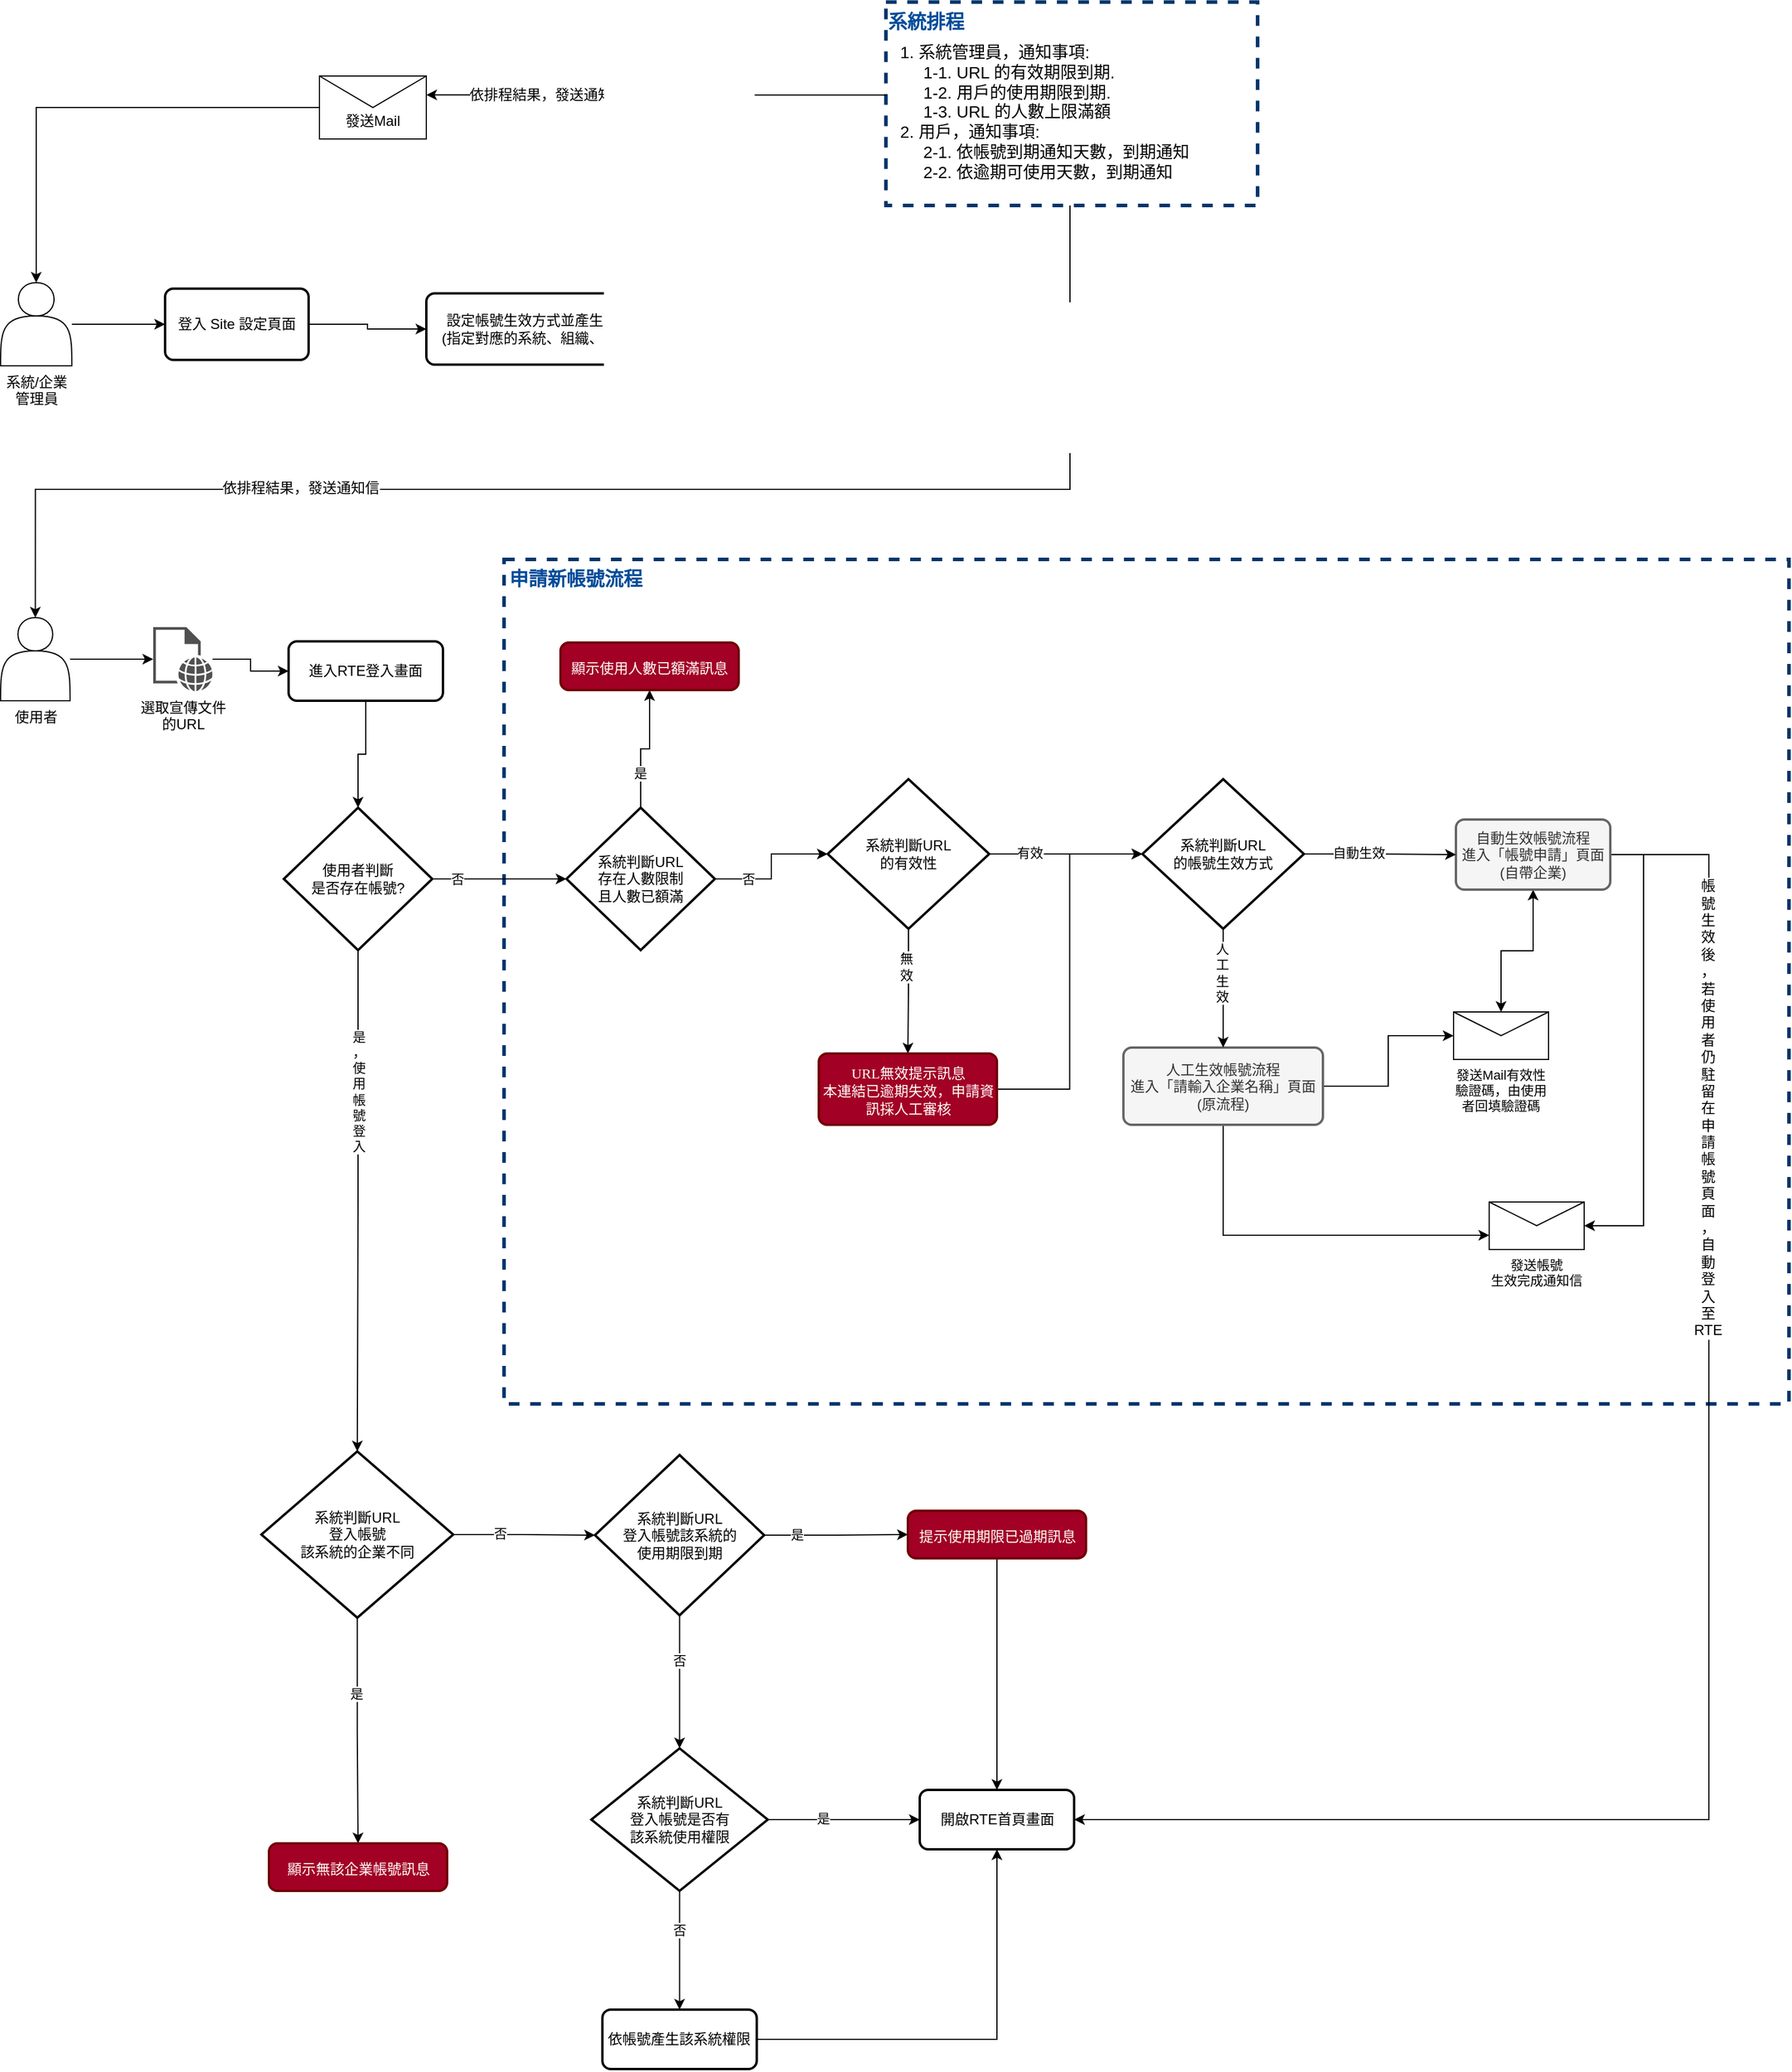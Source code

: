 <mxfile version="20.3.0" type="device"><diagram id="VRIGMJ6ZwQBRCALjzDT7" name="作業流程"><mxGraphModel dx="1422" dy="865" grid="1" gridSize="10" guides="1" tooltips="1" connect="1" arrows="1" fold="1" page="1" pageScale="1" pageWidth="827" pageHeight="1169" math="0" shadow="0"><root><mxCell id="0"/><mxCell id="1" parent="0"/><mxCell id="0tRcdQWFn-pDPUjSMVsq-1" value="&lt;span style=&quot;background-color: rgb(255, 255, 255); font-size: 16px;&quot;&gt;申請新帳號流程&lt;/span&gt;" style="rounded=0;whiteSpace=wrap;html=1;strokeColor=#00356B;strokeWidth=3;fontFamily=Helvetica;fontSize=16;fontColor=#004C99;fillColor=none;dashed=1;align=left;verticalAlign=top;spacingLeft=3;fontStyle=1" vertex="1" parent="1"><mxGeometry x="465.44" y="510" width="1082" height="711" as="geometry"/></mxCell><mxCell id="0tRcdQWFn-pDPUjSMVsq-2" style="edgeStyle=orthogonalEdgeStyle;rounded=0;orthogonalLoop=1;jettySize=auto;html=1;entryX=0.5;entryY=0;entryDx=0;entryDy=0;fontFamily=Helvetica;fontSize=12;fontColor=#000000;startArrow=none;startFill=0;endArrow=classic;endFill=1;elbow=vertical;exitX=0.5;exitY=1;exitDx=0;exitDy=0;" edge="1" parent="1" source="0tRcdQWFn-pDPUjSMVsq-69" target="0tRcdQWFn-pDPUjSMVsq-11"><mxGeometry relative="1" as="geometry"><Array as="points"><mxPoint x="942" y="202"/><mxPoint x="942" y="451"/><mxPoint x="71" y="451"/></Array></mxGeometry></mxCell><mxCell id="0tRcdQWFn-pDPUjSMVsq-3" value="依排程結果，發送通知信" style="edgeLabel;html=1;align=center;verticalAlign=middle;resizable=0;points=[];fontSize=12;fontFamily=Helvetica;fontColor=#000000;" vertex="1" connectable="0" parent="0tRcdQWFn-pDPUjSMVsq-2"><mxGeometry x="0.463" y="-1" relative="1" as="geometry"><mxPoint as="offset"/></mxGeometry></mxCell><mxCell id="0tRcdQWFn-pDPUjSMVsq-4" value="系統排程" style="rounded=0;whiteSpace=wrap;html=1;strokeColor=#00356B;dashed=1;strokeWidth=3;align=left;verticalAlign=top;fontSize=16;fontStyle=1;fillColor=default;fontColor=#004C99;" vertex="1" parent="1"><mxGeometry x="787" y="40.75" width="313" height="171.25" as="geometry"/></mxCell><mxCell id="0tRcdQWFn-pDPUjSMVsq-5" value="設定帳號生效方式並產生URL&lt;br&gt;(指定對應的系統、組織、角色)" style="rounded=1;whiteSpace=wrap;html=1;absoluteArcSize=1;arcSize=14;strokeWidth=2;" vertex="1" parent="1"><mxGeometry x="400" y="286" width="190" height="60" as="geometry"/></mxCell><mxCell id="0tRcdQWFn-pDPUjSMVsq-6" style="edgeStyle=orthogonalEdgeStyle;rounded=0;orthogonalLoop=1;jettySize=auto;html=1;entryX=0;entryY=0.5;entryDx=0;entryDy=0;startArrow=none;startFill=0;" edge="1" parent="1" source="0tRcdQWFn-pDPUjSMVsq-7" target="0tRcdQWFn-pDPUjSMVsq-9"><mxGeometry relative="1" as="geometry"/></mxCell><mxCell id="0tRcdQWFn-pDPUjSMVsq-7" value="系統/企業&lt;br&gt;管理員" style="shape=actor;whiteSpace=wrap;html=1;verticalAlign=top;labelPosition=center;verticalLabelPosition=bottom;align=center;" vertex="1" parent="1"><mxGeometry x="41.5" y="277" width="60" height="70" as="geometry"/></mxCell><mxCell id="0tRcdQWFn-pDPUjSMVsq-8" style="edgeStyle=orthogonalEdgeStyle;rounded=0;orthogonalLoop=1;jettySize=auto;html=1;entryX=0;entryY=0.5;entryDx=0;entryDy=0;fontSize=11;startArrow=none;startFill=0;endArrow=classic;endFill=1;elbow=vertical;" edge="1" parent="1" source="0tRcdQWFn-pDPUjSMVsq-9" target="0tRcdQWFn-pDPUjSMVsq-5"><mxGeometry relative="1" as="geometry"/></mxCell><mxCell id="0tRcdQWFn-pDPUjSMVsq-9" value="登入 Site 設定頁面" style="rounded=1;whiteSpace=wrap;html=1;absoluteArcSize=1;arcSize=14;strokeWidth=2;" vertex="1" parent="1"><mxGeometry x="180" y="282" width="120.88" height="60" as="geometry"/></mxCell><mxCell id="0tRcdQWFn-pDPUjSMVsq-10" style="edgeStyle=orthogonalEdgeStyle;rounded=0;orthogonalLoop=1;jettySize=auto;html=1;startArrow=none;startFill=0;" edge="1" parent="1" source="0tRcdQWFn-pDPUjSMVsq-11" target="0tRcdQWFn-pDPUjSMVsq-68"><mxGeometry relative="1" as="geometry"/></mxCell><mxCell id="0tRcdQWFn-pDPUjSMVsq-11" value="使用者" style="shape=actor;whiteSpace=wrap;html=1;verticalAlign=top;labelPosition=center;verticalLabelPosition=bottom;align=center;" vertex="1" parent="1"><mxGeometry x="41.5" y="559" width="58.5" height="70" as="geometry"/></mxCell><mxCell id="0tRcdQWFn-pDPUjSMVsq-12" style="edgeStyle=orthogonalEdgeStyle;rounded=0;orthogonalLoop=1;jettySize=auto;html=1;startArrow=none;startFill=0;endArrow=classic;endFill=1;" edge="1" parent="1" source="0tRcdQWFn-pDPUjSMVsq-13" target="0tRcdQWFn-pDPUjSMVsq-18"><mxGeometry relative="1" as="geometry"/></mxCell><mxCell id="0tRcdQWFn-pDPUjSMVsq-13" value="進入RTE登入畫面" style="rounded=1;whiteSpace=wrap;html=1;absoluteArcSize=1;arcSize=14;strokeWidth=2;" vertex="1" parent="1"><mxGeometry x="284" y="579" width="130" height="50" as="geometry"/></mxCell><mxCell id="0tRcdQWFn-pDPUjSMVsq-14" style="edgeStyle=orthogonalEdgeStyle;rounded=0;orthogonalLoop=1;jettySize=auto;html=1;startArrow=none;startFill=0;endArrow=classic;endFill=1;" edge="1" parent="1" source="0tRcdQWFn-pDPUjSMVsq-18" target="0tRcdQWFn-pDPUjSMVsq-28"><mxGeometry relative="1" as="geometry"/></mxCell><mxCell id="0tRcdQWFn-pDPUjSMVsq-15" value="否" style="edgeLabel;html=1;align=center;verticalAlign=middle;resizable=0;points=[];fontSize=11;" vertex="1" connectable="0" parent="0tRcdQWFn-pDPUjSMVsq-14"><mxGeometry x="-0.374" y="-1" relative="1" as="geometry"><mxPoint x="-15" y="-1" as="offset"/></mxGeometry></mxCell><mxCell id="0tRcdQWFn-pDPUjSMVsq-16" style="edgeStyle=orthogonalEdgeStyle;rounded=0;orthogonalLoop=1;jettySize=auto;html=1;fontSize=11;startArrow=none;startFill=0;endArrow=classic;endFill=1;elbow=vertical;entryX=0.5;entryY=0;entryDx=0;entryDy=0;entryPerimeter=0;" edge="1" parent="1" source="0tRcdQWFn-pDPUjSMVsq-18" target="0tRcdQWFn-pDPUjSMVsq-51"><mxGeometry relative="1" as="geometry"><mxPoint x="339.3" y="936" as="targetPoint"/></mxGeometry></mxCell><mxCell id="0tRcdQWFn-pDPUjSMVsq-17" value="是&lt;br&gt;，&lt;br&gt;使&lt;br&gt;用&lt;br&gt;帳&lt;br&gt;號&lt;br&gt;登&lt;br&gt;入" style="edgeLabel;html=1;align=center;verticalAlign=middle;resizable=0;points=[];fontSize=11;" vertex="1" connectable="0" parent="0tRcdQWFn-pDPUjSMVsq-16"><mxGeometry x="-0.67" relative="1" as="geometry"><mxPoint y="49" as="offset"/></mxGeometry></mxCell><mxCell id="0tRcdQWFn-pDPUjSMVsq-18" value="使用者判斷&lt;br&gt;是否存在帳號?" style="strokeWidth=2;html=1;shape=mxgraph.flowchart.decision;whiteSpace=wrap;" vertex="1" parent="1"><mxGeometry x="280" y="719" width="125" height="120" as="geometry"/></mxCell><mxCell id="0tRcdQWFn-pDPUjSMVsq-19" style="edgeStyle=orthogonalEdgeStyle;rounded=0;orthogonalLoop=1;jettySize=auto;html=1;fontSize=11;fontColor=#000000;startArrow=classic;startFill=1;endArrow=classic;endFill=1;elbow=vertical;" edge="1" parent="1" source="0tRcdQWFn-pDPUjSMVsq-23" target="0tRcdQWFn-pDPUjSMVsq-63"><mxGeometry relative="1" as="geometry"/></mxCell><mxCell id="0tRcdQWFn-pDPUjSMVsq-20" style="edgeStyle=orthogonalEdgeStyle;rounded=0;orthogonalLoop=1;jettySize=auto;html=1;entryX=1;entryY=0.5;entryDx=0;entryDy=0;fontSize=12;fontColor=#000000;startArrow=none;startFill=0;endArrow=classic;endFill=1;elbow=vertical;exitX=1;exitY=0.5;exitDx=0;exitDy=0;" edge="1" parent="1" source="0tRcdQWFn-pDPUjSMVsq-23" target="0tRcdQWFn-pDPUjSMVsq-54"><mxGeometry relative="1" as="geometry"><Array as="points"><mxPoint x="1480" y="759"/><mxPoint x="1480" y="1571"/></Array></mxGeometry></mxCell><mxCell id="0tRcdQWFn-pDPUjSMVsq-21" value="帳&lt;br&gt;號&lt;br&gt;生&lt;br&gt;效&lt;br&gt;後&lt;br&gt;，&lt;br&gt;若&lt;br&gt;使&lt;br&gt;用&lt;br&gt;者&lt;br&gt;仍&lt;br&gt;駐&lt;br&gt;留&lt;br&gt;在&lt;br&gt;申&lt;br&gt;請&lt;br&gt;帳&lt;br&gt;號&lt;br&gt;頁&lt;br&gt;面&lt;br&gt;，&lt;br&gt;自&lt;br&gt;動&lt;br&gt;登&lt;br&gt;入&lt;br&gt;至&lt;br&gt;RTE" style="edgeLabel;html=1;align=center;verticalAlign=middle;resizable=0;points=[];fontSize=12;fontColor=#000000;" vertex="1" connectable="0" parent="0tRcdQWFn-pDPUjSMVsq-20"><mxGeometry x="-0.589" relative="1" as="geometry"><mxPoint x="-1" y="2" as="offset"/></mxGeometry></mxCell><mxCell id="0tRcdQWFn-pDPUjSMVsq-22" style="edgeStyle=orthogonalEdgeStyle;rounded=0;orthogonalLoop=1;jettySize=auto;html=1;entryX=1;entryY=0.5;entryDx=0;entryDy=0;fontSize=12;fontColor=#000000;startArrow=none;startFill=0;endArrow=classic;endFill=1;elbow=vertical;exitX=1;exitY=0.5;exitDx=0;exitDy=0;" edge="1" parent="1" source="0tRcdQWFn-pDPUjSMVsq-23" target="0tRcdQWFn-pDPUjSMVsq-64"><mxGeometry relative="1" as="geometry"><Array as="points"><mxPoint x="1425" y="759"/><mxPoint x="1425" y="1071"/></Array></mxGeometry></mxCell><mxCell id="0tRcdQWFn-pDPUjSMVsq-23" value="自動生效帳號流程&lt;br&gt;進入「帳號申請」頁面&lt;br&gt;(自帶企業)" style="rounded=1;whiteSpace=wrap;html=1;absoluteArcSize=1;arcSize=14;strokeWidth=2;fillColor=#f5f5f5;fontColor=#333333;strokeColor=#666666;" vertex="1" parent="1"><mxGeometry x="1267" y="729" width="130" height="59" as="geometry"/></mxCell><mxCell id="0tRcdQWFn-pDPUjSMVsq-24" style="edgeStyle=orthogonalEdgeStyle;rounded=0;orthogonalLoop=1;jettySize=auto;html=1;entryX=0;entryY=0.5;entryDx=0;entryDy=0;entryPerimeter=0;fontSize=11;fontColor=#000000;startArrow=none;startFill=0;endArrow=classic;endFill=1;elbow=vertical;" edge="1" parent="1" source="0tRcdQWFn-pDPUjSMVsq-28" target="0tRcdQWFn-pDPUjSMVsq-40"><mxGeometry relative="1" as="geometry"/></mxCell><mxCell id="0tRcdQWFn-pDPUjSMVsq-25" value="否" style="edgeLabel;html=1;align=center;verticalAlign=middle;resizable=0;points=[];fontSize=11;fontColor=#000000;" vertex="1" connectable="0" parent="0tRcdQWFn-pDPUjSMVsq-24"><mxGeometry x="-0.281" relative="1" as="geometry"><mxPoint x="-14" as="offset"/></mxGeometry></mxCell><mxCell id="0tRcdQWFn-pDPUjSMVsq-26" style="edgeStyle=orthogonalEdgeStyle;rounded=0;orthogonalLoop=1;jettySize=auto;html=1;fontSize=11;fontColor=#000000;startArrow=none;startFill=0;endArrow=classic;endFill=1;elbow=vertical;" edge="1" parent="1" source="0tRcdQWFn-pDPUjSMVsq-28" target="0tRcdQWFn-pDPUjSMVsq-41"><mxGeometry relative="1" as="geometry"/></mxCell><mxCell id="0tRcdQWFn-pDPUjSMVsq-27" value="是" style="edgeLabel;html=1;align=center;verticalAlign=middle;resizable=0;points=[];fontSize=11;fontColor=#000000;" vertex="1" connectable="0" parent="0tRcdQWFn-pDPUjSMVsq-26"><mxGeometry x="-0.343" y="-1" relative="1" as="geometry"><mxPoint x="-2" y="6" as="offset"/></mxGeometry></mxCell><mxCell id="0tRcdQWFn-pDPUjSMVsq-28" value="系統判斷URL&lt;br&gt;存在人數限制&lt;br&gt;且人數已額滿" style="strokeWidth=2;html=1;shape=mxgraph.flowchart.decision;whiteSpace=wrap;" vertex="1" parent="1"><mxGeometry x="518" y="719" width="125" height="120" as="geometry"/></mxCell><mxCell id="0tRcdQWFn-pDPUjSMVsq-29" style="edgeStyle=orthogonalEdgeStyle;rounded=0;orthogonalLoop=1;jettySize=auto;html=1;entryX=0;entryY=0.7;entryDx=0;entryDy=0;exitX=0.5;exitY=1;exitDx=0;exitDy=0;" edge="1" parent="1" source="0tRcdQWFn-pDPUjSMVsq-31" target="0tRcdQWFn-pDPUjSMVsq-64"><mxGeometry relative="1" as="geometry"/></mxCell><mxCell id="0tRcdQWFn-pDPUjSMVsq-30" style="edgeStyle=orthogonalEdgeStyle;rounded=0;orthogonalLoop=1;jettySize=auto;html=1;" edge="1" parent="1" source="0tRcdQWFn-pDPUjSMVsq-31" target="0tRcdQWFn-pDPUjSMVsq-63"><mxGeometry relative="1" as="geometry"/></mxCell><mxCell id="0tRcdQWFn-pDPUjSMVsq-31" value="人工生效帳號流程&lt;br&gt;進入「請輸入企業名稱」頁面&lt;br&gt;(原流程)" style="rounded=1;whiteSpace=wrap;html=1;absoluteArcSize=1;arcSize=14;strokeWidth=2;fillColor=#f5f5f5;fontColor=#333333;strokeColor=#666666;" vertex="1" parent="1"><mxGeometry x="987" y="921" width="168" height="65" as="geometry"/></mxCell><mxCell id="0tRcdQWFn-pDPUjSMVsq-32" style="edgeStyle=orthogonalEdgeStyle;rounded=0;orthogonalLoop=1;jettySize=auto;html=1;entryX=1;entryY=0.3;entryDx=0;entryDy=0;startArrow=none;startFill=0;endArrow=classic;endFill=1;elbow=vertical;exitX=0.002;exitY=0.457;exitDx=0;exitDy=0;exitPerimeter=0;" edge="1" parent="1" source="0tRcdQWFn-pDPUjSMVsq-4" target="0tRcdQWFn-pDPUjSMVsq-35"><mxGeometry relative="1" as="geometry"><mxPoint x="1025" y="138.5" as="sourcePoint"/></mxGeometry></mxCell><mxCell id="0tRcdQWFn-pDPUjSMVsq-33" value="依排程結果，發送通知信" style="edgeLabel;html=1;align=center;verticalAlign=middle;resizable=0;points=[];fontSize=12;fontFamily=Helvetica;fontColor=#000000;" vertex="1" connectable="0" parent="0tRcdQWFn-pDPUjSMVsq-32"><mxGeometry x="0.44" y="3" relative="1" as="geometry"><mxPoint x="-7" y="-3" as="offset"/></mxGeometry></mxCell><mxCell id="0tRcdQWFn-pDPUjSMVsq-34" style="edgeStyle=orthogonalEdgeStyle;rounded=0;orthogonalLoop=1;jettySize=auto;html=1;entryX=0.5;entryY=0;entryDx=0;entryDy=0;fontSize=11;fontColor=#000000;startArrow=none;startFill=0;endArrow=classic;endFill=1;elbow=vertical;" edge="1" parent="1" source="0tRcdQWFn-pDPUjSMVsq-35" target="0tRcdQWFn-pDPUjSMVsq-7"><mxGeometry relative="1" as="geometry"/></mxCell><mxCell id="0tRcdQWFn-pDPUjSMVsq-35" value="發送Mail" style="shape=message;html=1;whiteSpace=wrap;html=1;outlineConnect=0;strokeColor=default;spacingTop=22;" vertex="1" parent="1"><mxGeometry x="310" y="103" width="90" height="53" as="geometry"/></mxCell><mxCell id="0tRcdQWFn-pDPUjSMVsq-36" style="edgeStyle=orthogonalEdgeStyle;rounded=0;orthogonalLoop=1;jettySize=auto;html=1;entryX=0;entryY=0.5;entryDx=0;entryDy=0;entryPerimeter=0;" edge="1" parent="1" source="0tRcdQWFn-pDPUjSMVsq-40" target="0tRcdQWFn-pDPUjSMVsq-76"><mxGeometry relative="1" as="geometry"/></mxCell><mxCell id="0tRcdQWFn-pDPUjSMVsq-37" value="有效" style="edgeLabel;html=1;align=center;verticalAlign=middle;resizable=0;points=[];" vertex="1" connectable="0" parent="0tRcdQWFn-pDPUjSMVsq-36"><mxGeometry x="-0.253" relative="1" as="geometry"><mxPoint x="-14" y="-1" as="offset"/></mxGeometry></mxCell><mxCell id="0tRcdQWFn-pDPUjSMVsq-38" style="edgeStyle=orthogonalEdgeStyle;rounded=0;orthogonalLoop=1;jettySize=auto;html=1;entryX=0.5;entryY=0;entryDx=0;entryDy=0;" edge="1" parent="1" source="0tRcdQWFn-pDPUjSMVsq-40" target="0tRcdQWFn-pDPUjSMVsq-71"><mxGeometry relative="1" as="geometry"/></mxCell><mxCell id="0tRcdQWFn-pDPUjSMVsq-39" value="無&lt;br&gt;效" style="edgeLabel;html=1;align=center;verticalAlign=middle;resizable=0;points=[];" vertex="1" connectable="0" parent="0tRcdQWFn-pDPUjSMVsq-38"><mxGeometry x="-0.708" y="2" relative="1" as="geometry"><mxPoint x="-4" y="16" as="offset"/></mxGeometry></mxCell><mxCell id="0tRcdQWFn-pDPUjSMVsq-40" value="系統判斷URL&lt;br&gt;的有效性" style="strokeWidth=2;html=1;shape=mxgraph.flowchart.decision;whiteSpace=wrap;" vertex="1" parent="1"><mxGeometry x="738" y="695" width="136" height="126" as="geometry"/></mxCell><mxCell id="0tRcdQWFn-pDPUjSMVsq-41" value="&lt;p style=&quot;line-height: normal ; margin: 0pt 0in ; text-indent: 0in ; word-break: normal ; font-size: 12px&quot;&gt;&lt;font face=&quot;calibri&quot;&gt;顯示使用人數已額滿訊息&lt;/font&gt;&lt;/p&gt;" style="rounded=1;whiteSpace=wrap;html=1;absoluteArcSize=1;arcSize=14;strokeWidth=2;fillColor=#a20025;fontSize=12;align=center;strokeColor=#6F0000;fontColor=#ffffff;" vertex="1" parent="1"><mxGeometry x="513" y="580" width="150" height="40" as="geometry"/></mxCell><mxCell id="0tRcdQWFn-pDPUjSMVsq-42" style="edgeStyle=orthogonalEdgeStyle;rounded=0;orthogonalLoop=1;jettySize=auto;html=1;entryX=0;entryY=0.5;entryDx=0;entryDy=0;fontSize=11;startArrow=none;startFill=0;endArrow=classic;endFill=1;elbow=vertical;" edge="1" parent="1" source="0tRcdQWFn-pDPUjSMVsq-46" target="0tRcdQWFn-pDPUjSMVsq-53"><mxGeometry relative="1" as="geometry"/></mxCell><mxCell id="0tRcdQWFn-pDPUjSMVsq-43" value="是" style="edgeLabel;html=1;align=center;verticalAlign=middle;resizable=0;points=[];fontSize=11;" vertex="1" connectable="0" parent="0tRcdQWFn-pDPUjSMVsq-42"><mxGeometry x="-0.674" relative="1" as="geometry"><mxPoint x="7" y="-1" as="offset"/></mxGeometry></mxCell><mxCell id="0tRcdQWFn-pDPUjSMVsq-44" style="edgeStyle=orthogonalEdgeStyle;rounded=0;orthogonalLoop=1;jettySize=auto;html=1;fontSize=11;startArrow=none;startFill=0;endArrow=classic;endFill=1;elbow=vertical;" edge="1" parent="1" source="0tRcdQWFn-pDPUjSMVsq-46" target="0tRcdQWFn-pDPUjSMVsq-62"><mxGeometry relative="1" as="geometry"/></mxCell><mxCell id="0tRcdQWFn-pDPUjSMVsq-45" value="否" style="edgeLabel;html=1;align=center;verticalAlign=middle;resizable=0;points=[];fontSize=11;" vertex="1" connectable="0" parent="0tRcdQWFn-pDPUjSMVsq-44"><mxGeometry x="-0.321" y="-1" relative="1" as="geometry"><mxPoint as="offset"/></mxGeometry></mxCell><mxCell id="0tRcdQWFn-pDPUjSMVsq-46" value="系統判斷URL&lt;br&gt;登入帳號該系統的&lt;br&gt;使用期限到期" style="strokeWidth=2;html=1;shape=mxgraph.flowchart.decision;whiteSpace=wrap;" vertex="1" parent="1"><mxGeometry x="542" y="1264" width="142.5" height="135" as="geometry"/></mxCell><mxCell id="0tRcdQWFn-pDPUjSMVsq-47" style="edgeStyle=orthogonalEdgeStyle;rounded=0;orthogonalLoop=1;jettySize=auto;html=1;entryX=0;entryY=0.5;entryDx=0;entryDy=0;entryPerimeter=0;fontSize=11;startArrow=none;startFill=0;endArrow=classic;endFill=1;elbow=vertical;" edge="1" parent="1" source="0tRcdQWFn-pDPUjSMVsq-51" target="0tRcdQWFn-pDPUjSMVsq-46"><mxGeometry relative="1" as="geometry"/></mxCell><mxCell id="0tRcdQWFn-pDPUjSMVsq-48" value="否" style="edgeLabel;html=1;align=center;verticalAlign=middle;resizable=0;points=[];fontSize=11;" vertex="1" connectable="0" parent="0tRcdQWFn-pDPUjSMVsq-47"><mxGeometry x="-0.271" y="2" relative="1" as="geometry"><mxPoint x="-4" y="1" as="offset"/></mxGeometry></mxCell><mxCell id="0tRcdQWFn-pDPUjSMVsq-49" style="edgeStyle=orthogonalEdgeStyle;rounded=0;orthogonalLoop=1;jettySize=auto;html=1;fontSize=11;startArrow=none;startFill=0;endArrow=classic;endFill=1;elbow=vertical;" edge="1" parent="1" source="0tRcdQWFn-pDPUjSMVsq-51" target="0tRcdQWFn-pDPUjSMVsq-55"><mxGeometry relative="1" as="geometry"><mxPoint x="341.88" y="1511" as="targetPoint"/></mxGeometry></mxCell><mxCell id="0tRcdQWFn-pDPUjSMVsq-50" value="是" style="edgeLabel;html=1;align=center;verticalAlign=middle;resizable=0;points=[];fontSize=11;" vertex="1" connectable="0" parent="0tRcdQWFn-pDPUjSMVsq-49"><mxGeometry x="-0.334" y="-1" relative="1" as="geometry"><mxPoint as="offset"/></mxGeometry></mxCell><mxCell id="0tRcdQWFn-pDPUjSMVsq-51" value="系統判斷URL&lt;br&gt;登入帳號&lt;br&gt;該系統的企業不同" style="strokeWidth=2;html=1;shape=mxgraph.flowchart.decision;whiteSpace=wrap;" vertex="1" parent="1"><mxGeometry x="261.13" y="1261" width="161.5" height="140" as="geometry"/></mxCell><mxCell id="0tRcdQWFn-pDPUjSMVsq-52" style="edgeStyle=orthogonalEdgeStyle;rounded=0;orthogonalLoop=1;jettySize=auto;html=1;fontSize=11;startArrow=none;startFill=0;endArrow=classic;endFill=1;elbow=vertical;" edge="1" parent="1" source="0tRcdQWFn-pDPUjSMVsq-53" target="0tRcdQWFn-pDPUjSMVsq-54"><mxGeometry relative="1" as="geometry"/></mxCell><mxCell id="0tRcdQWFn-pDPUjSMVsq-53" value="&lt;p style=&quot;line-height: normal ; margin: 0pt 0in ; text-indent: 0in ; word-break: normal ; font-size: 12px&quot;&gt;&lt;font face=&quot;calibri&quot;&gt;提示使用期限已過期訊息&lt;/font&gt;&lt;/p&gt;" style="rounded=1;whiteSpace=wrap;html=1;absoluteArcSize=1;arcSize=14;strokeWidth=2;fillColor=#a20025;fontSize=12;align=center;strokeColor=#6F0000;fontColor=#ffffff;" vertex="1" parent="1"><mxGeometry x="805.5" y="1311" width="150" height="40" as="geometry"/></mxCell><mxCell id="0tRcdQWFn-pDPUjSMVsq-54" value="開啟RTE首頁畫面" style="rounded=1;whiteSpace=wrap;html=1;absoluteArcSize=1;arcSize=14;strokeWidth=2;" vertex="1" parent="1"><mxGeometry x="815.5" y="1546" width="130" height="50" as="geometry"/></mxCell><mxCell id="0tRcdQWFn-pDPUjSMVsq-55" value="&lt;p style=&quot;line-height: normal ; margin: 0pt 0in ; text-indent: 0in ; word-break: normal ; font-size: 12px&quot;&gt;&lt;font face=&quot;calibri&quot;&gt;顯示無該企業帳號訊息&lt;/font&gt;&lt;/p&gt;" style="rounded=1;whiteSpace=wrap;html=1;absoluteArcSize=1;arcSize=14;strokeWidth=2;fillColor=#a20025;fontSize=12;align=center;strokeColor=#6F0000;fontColor=#ffffff;" vertex="1" parent="1"><mxGeometry x="267.5" y="1591" width="150" height="40" as="geometry"/></mxCell><mxCell id="0tRcdQWFn-pDPUjSMVsq-56" style="edgeStyle=orthogonalEdgeStyle;rounded=0;orthogonalLoop=1;jettySize=auto;html=1;entryX=0.5;entryY=1;entryDx=0;entryDy=0;fontSize=11;startArrow=none;startFill=0;endArrow=classic;endFill=1;elbow=vertical;" edge="1" parent="1" source="0tRcdQWFn-pDPUjSMVsq-57" target="0tRcdQWFn-pDPUjSMVsq-54"><mxGeometry relative="1" as="geometry"/></mxCell><mxCell id="0tRcdQWFn-pDPUjSMVsq-57" value="依帳號產生該系統權限" style="rounded=1;whiteSpace=wrap;html=1;absoluteArcSize=1;arcSize=14;strokeWidth=2;" vertex="1" parent="1"><mxGeometry x="548.25" y="1731" width="130" height="50" as="geometry"/></mxCell><mxCell id="0tRcdQWFn-pDPUjSMVsq-58" style="edgeStyle=orthogonalEdgeStyle;rounded=0;orthogonalLoop=1;jettySize=auto;html=1;fontSize=11;startArrow=none;startFill=0;endArrow=classic;endFill=1;elbow=vertical;" edge="1" parent="1" source="0tRcdQWFn-pDPUjSMVsq-62" target="0tRcdQWFn-pDPUjSMVsq-54"><mxGeometry relative="1" as="geometry"/></mxCell><mxCell id="0tRcdQWFn-pDPUjSMVsq-59" value="是" style="edgeLabel;html=1;align=center;verticalAlign=middle;resizable=0;points=[];fontSize=11;" vertex="1" connectable="0" parent="0tRcdQWFn-pDPUjSMVsq-58"><mxGeometry x="-0.287" y="-2" relative="1" as="geometry"><mxPoint x="1" y="-3" as="offset"/></mxGeometry></mxCell><mxCell id="0tRcdQWFn-pDPUjSMVsq-60" style="edgeStyle=orthogonalEdgeStyle;rounded=0;orthogonalLoop=1;jettySize=auto;html=1;entryX=0.5;entryY=0;entryDx=0;entryDy=0;fontSize=11;startArrow=none;startFill=0;endArrow=classic;endFill=1;elbow=vertical;" edge="1" parent="1" source="0tRcdQWFn-pDPUjSMVsq-62" target="0tRcdQWFn-pDPUjSMVsq-57"><mxGeometry relative="1" as="geometry"/></mxCell><mxCell id="0tRcdQWFn-pDPUjSMVsq-61" value="否" style="edgeLabel;html=1;align=center;verticalAlign=middle;resizable=0;points=[];fontSize=11;" vertex="1" connectable="0" parent="0tRcdQWFn-pDPUjSMVsq-60"><mxGeometry x="-0.26" y="1" relative="1" as="geometry"><mxPoint x="-2" y="-4" as="offset"/></mxGeometry></mxCell><mxCell id="0tRcdQWFn-pDPUjSMVsq-62" value="系統判斷URL&lt;br&gt;登入帳號是否有&lt;br&gt;該系統使用權限" style="strokeWidth=2;html=1;shape=mxgraph.flowchart.decision;whiteSpace=wrap;" vertex="1" parent="1"><mxGeometry x="539" y="1511" width="148.5" height="120" as="geometry"/></mxCell><mxCell id="0tRcdQWFn-pDPUjSMVsq-63" value="發送Mail有效性驗證碼，由使用者回填驗證碼" style="shape=message;html=1;whiteSpace=wrap;html=1;outlineConnect=0;strokeColor=#000000;strokeWidth=1;fontSize=11;fontColor=#000000;fillColor=none;labelPosition=center;verticalLabelPosition=bottom;align=center;verticalAlign=top;" vertex="1" parent="1"><mxGeometry x="1265" y="891" width="80" height="40" as="geometry"/></mxCell><mxCell id="0tRcdQWFn-pDPUjSMVsq-64" value="發送帳號&lt;br&gt;生效完成通知信" style="shape=message;html=1;whiteSpace=wrap;html=1;outlineConnect=0;strokeColor=#000000;strokeWidth=1;fontSize=11;fontColor=#000000;fillColor=none;labelPosition=center;verticalLabelPosition=bottom;align=center;verticalAlign=top;" vertex="1" parent="1"><mxGeometry x="1295" y="1051" width="80" height="40" as="geometry"/></mxCell><mxCell id="0tRcdQWFn-pDPUjSMVsq-65" style="edgeStyle=orthogonalEdgeStyle;rounded=0;orthogonalLoop=1;jettySize=auto;html=1;exitX=0.5;exitY=1;exitDx=0;exitDy=0;fontSize=11;fontColor=#000000;startArrow=classic;startFill=1;endArrow=classic;endFill=1;elbow=vertical;" edge="1" parent="1" source="0tRcdQWFn-pDPUjSMVsq-64" target="0tRcdQWFn-pDPUjSMVsq-64"><mxGeometry relative="1" as="geometry"/></mxCell><mxCell id="0tRcdQWFn-pDPUjSMVsq-66" style="edgeStyle=orthogonalEdgeStyle;rounded=0;orthogonalLoop=1;jettySize=auto;html=1;exitX=0.5;exitY=1;exitDx=0;exitDy=0;fontSize=11;fontColor=#000000;startArrow=classic;startFill=1;endArrow=classic;endFill=1;elbow=vertical;" edge="1" parent="1" source="0tRcdQWFn-pDPUjSMVsq-64" target="0tRcdQWFn-pDPUjSMVsq-64"><mxGeometry relative="1" as="geometry"/></mxCell><mxCell id="0tRcdQWFn-pDPUjSMVsq-67" style="edgeStyle=orthogonalEdgeStyle;rounded=0;orthogonalLoop=1;jettySize=auto;html=1;entryX=0;entryY=0.5;entryDx=0;entryDy=0;fontSize=12;fontColor=#000000;startArrow=none;startFill=0;endArrow=classic;endFill=1;elbow=vertical;" edge="1" parent="1" source="0tRcdQWFn-pDPUjSMVsq-68" target="0tRcdQWFn-pDPUjSMVsq-13"><mxGeometry relative="1" as="geometry"/></mxCell><mxCell id="0tRcdQWFn-pDPUjSMVsq-68" value="選取宣傳文件&lt;br style=&quot;font-size: 12px;&quot;&gt;的URL" style="sketch=0;pointerEvents=1;shadow=0;dashed=0;html=1;strokeColor=none;fillColor=#505050;labelPosition=center;verticalLabelPosition=bottom;verticalAlign=top;outlineConnect=0;align=center;shape=mxgraph.office.concepts.web_page;strokeWidth=3;fontSize=12;fontColor=#000000;" vertex="1" parent="1"><mxGeometry x="170" y="567" width="50" height="54" as="geometry"/></mxCell><mxCell id="0tRcdQWFn-pDPUjSMVsq-69" value="&lt;span style=&quot;background-color: initial; font-size: 14px;&quot;&gt;1. 系統管理員，通知事項: &lt;br style=&quot;font-size: 14px;&quot;&gt;&amp;nbsp; &amp;nbsp; &amp;nbsp;1-1. URL &lt;/span&gt;&lt;span style=&quot;background-color: initial; font-size: 14px;&quot;&gt;的&lt;/span&gt;&lt;span style=&quot;background-color: initial; font-size: 14px;&quot;&gt;有效期限&lt;/span&gt;&lt;span style=&quot;background-color: initial; font-size: 14px;&quot;&gt;到期&lt;/span&gt;&lt;span style=&quot;background-color: initial; font-size: 14px;&quot;&gt;.&lt;/span&gt;&lt;p style=&quot;margin-top: 0pt; margin-bottom: 0pt; margin-left: 0in; direction: ltr; unicode-bidi: embed; word-break: normal; font-size: 14px;&quot;&gt;&lt;span style=&quot;font-size: 14px;&quot;&gt;&amp;nbsp; &amp;nbsp; &amp;nbsp;1-2.&amp;nbsp;&lt;/span&gt;&lt;span style=&quot;font-size: 14px;&quot;&gt;用戶的使用期限到期&lt;/span&gt;&lt;span style=&quot;font-size: 14px;&quot;&gt;.&lt;/span&gt;&lt;/p&gt;&lt;p style=&quot;margin-top: 0pt; margin-bottom: 0pt; margin-left: 0in; direction: ltr; unicode-bidi: embed; word-break: normal; font-size: 14px;&quot;&gt;&amp;nbsp; &amp;nbsp; &amp;nbsp;1-3. URL&amp;nbsp;的人數上限滿額&lt;span style=&quot;font-size: 14px;&quot;&gt;&lt;br style=&quot;font-size: 14px;&quot;&gt;&lt;/span&gt;&lt;/p&gt;&lt;p style=&quot;margin-top: 0pt; margin-bottom: 0pt; margin-left: 0in; direction: ltr; unicode-bidi: embed; word-break: normal; font-size: 14px;&quot;&gt;2. 用戶，通知事項:&lt;/p&gt;&lt;p style=&quot;margin-top: 0pt; margin-bottom: 0pt; margin-left: 0in; direction: ltr; unicode-bidi: embed; word-break: normal; font-size: 14px;&quot;&gt;&amp;nbsp; &amp;nbsp; &amp;nbsp;2-1. 依帳號到期通知天數，到期通知&lt;/p&gt;&lt;p style=&quot;margin-top: 0pt; margin-bottom: 0pt; margin-left: 0in; direction: ltr; unicode-bidi: embed; word-break: normal; font-size: 14px;&quot;&gt;&amp;nbsp; &amp;nbsp; &amp;nbsp;2-2. 依逾期可使用天數，到期通知&lt;/p&gt;&lt;span style=&quot;font-size: 14px; font-family: 微軟正黑體; color: rgb(0, 112, 192);&quot;&gt;&lt;br style=&quot;font-size: 14px;&quot;&gt;&lt;/span&gt;&lt;span style=&quot;font-size: 14px; font-family: 微軟正黑體; color: rgb(0, 112, 192);&quot;&gt;&lt;br style=&quot;font-size: 14px;&quot;&gt;&lt;/span&gt;&lt;p style=&quot;margin-top: 0pt; margin-bottom: 0pt; margin-left: 0in; direction: ltr; unicode-bidi: embed; word-break: normal; font-size: 14px;&quot;&gt;&lt;br style=&quot;font-size: 14px;&quot;&gt;&lt;/p&gt;" style="rounded=1;whiteSpace=wrap;html=1;absoluteArcSize=1;arcSize=14;strokeWidth=2;align=left;strokeColor=none;verticalAlign=top;fontFamily=Helvetica;fontColor=#000000;fontSize=14;" vertex="1" parent="1"><mxGeometry x="797" y="67.5" width="295" height="137.5" as="geometry"/></mxCell><mxCell id="0tRcdQWFn-pDPUjSMVsq-70" style="edgeStyle=orthogonalEdgeStyle;rounded=0;orthogonalLoop=1;jettySize=auto;html=1;entryX=0;entryY=0.5;entryDx=0;entryDy=0;entryPerimeter=0;" edge="1" parent="1" source="0tRcdQWFn-pDPUjSMVsq-71" target="0tRcdQWFn-pDPUjSMVsq-76"><mxGeometry relative="1" as="geometry"/></mxCell><mxCell id="0tRcdQWFn-pDPUjSMVsq-71" value="&lt;p style=&quot;line-height: normal ; margin: 0pt 0in ; text-indent: 0in ; word-break: normal ; font-size: 12px&quot;&gt;&lt;font face=&quot;calibri&quot;&gt;URL無效提示訊息&lt;/font&gt;&lt;/p&gt;&lt;span&gt;本連結已逾期失效，申請資訊採人工審核&lt;/span&gt;" style="rounded=1;whiteSpace=wrap;html=1;absoluteArcSize=1;arcSize=14;strokeWidth=2;fillColor=#a20025;fontSize=12;align=center;strokeColor=#6F0000;fontColor=#ffffff;" vertex="1" parent="1"><mxGeometry x="730.5" y="926" width="150" height="60" as="geometry"/></mxCell><mxCell id="0tRcdQWFn-pDPUjSMVsq-72" style="edgeStyle=orthogonalEdgeStyle;rounded=0;orthogonalLoop=1;jettySize=auto;html=1;" edge="1" parent="1" source="0tRcdQWFn-pDPUjSMVsq-76" target="0tRcdQWFn-pDPUjSMVsq-31"><mxGeometry relative="1" as="geometry"/></mxCell><mxCell id="0tRcdQWFn-pDPUjSMVsq-73" value="人&lt;br&gt;工&lt;br&gt;生&lt;br&gt;效" style="edgeLabel;html=1;align=center;verticalAlign=middle;resizable=0;points=[];" vertex="1" connectable="0" parent="0tRcdQWFn-pDPUjSMVsq-72"><mxGeometry x="-0.28" relative="1" as="geometry"><mxPoint x="-1" y="1" as="offset"/></mxGeometry></mxCell><mxCell id="0tRcdQWFn-pDPUjSMVsq-74" style="edgeStyle=orthogonalEdgeStyle;rounded=0;orthogonalLoop=1;jettySize=auto;html=1;" edge="1" parent="1" source="0tRcdQWFn-pDPUjSMVsq-76" target="0tRcdQWFn-pDPUjSMVsq-23"><mxGeometry relative="1" as="geometry"/></mxCell><mxCell id="0tRcdQWFn-pDPUjSMVsq-75" value="自動生效" style="edgeLabel;html=1;align=center;verticalAlign=middle;resizable=0;points=[];" vertex="1" connectable="0" parent="0tRcdQWFn-pDPUjSMVsq-74"><mxGeometry x="-0.291" y="-1" relative="1" as="geometry"><mxPoint y="-2" as="offset"/></mxGeometry></mxCell><mxCell id="0tRcdQWFn-pDPUjSMVsq-76" value="系統判斷URL&lt;br&gt;的帳號生效方式" style="strokeWidth=2;html=1;shape=mxgraph.flowchart.decision;whiteSpace=wrap;" vertex="1" parent="1"><mxGeometry x="1003" y="695" width="136" height="126" as="geometry"/></mxCell></root></mxGraphModel></diagram></mxfile>